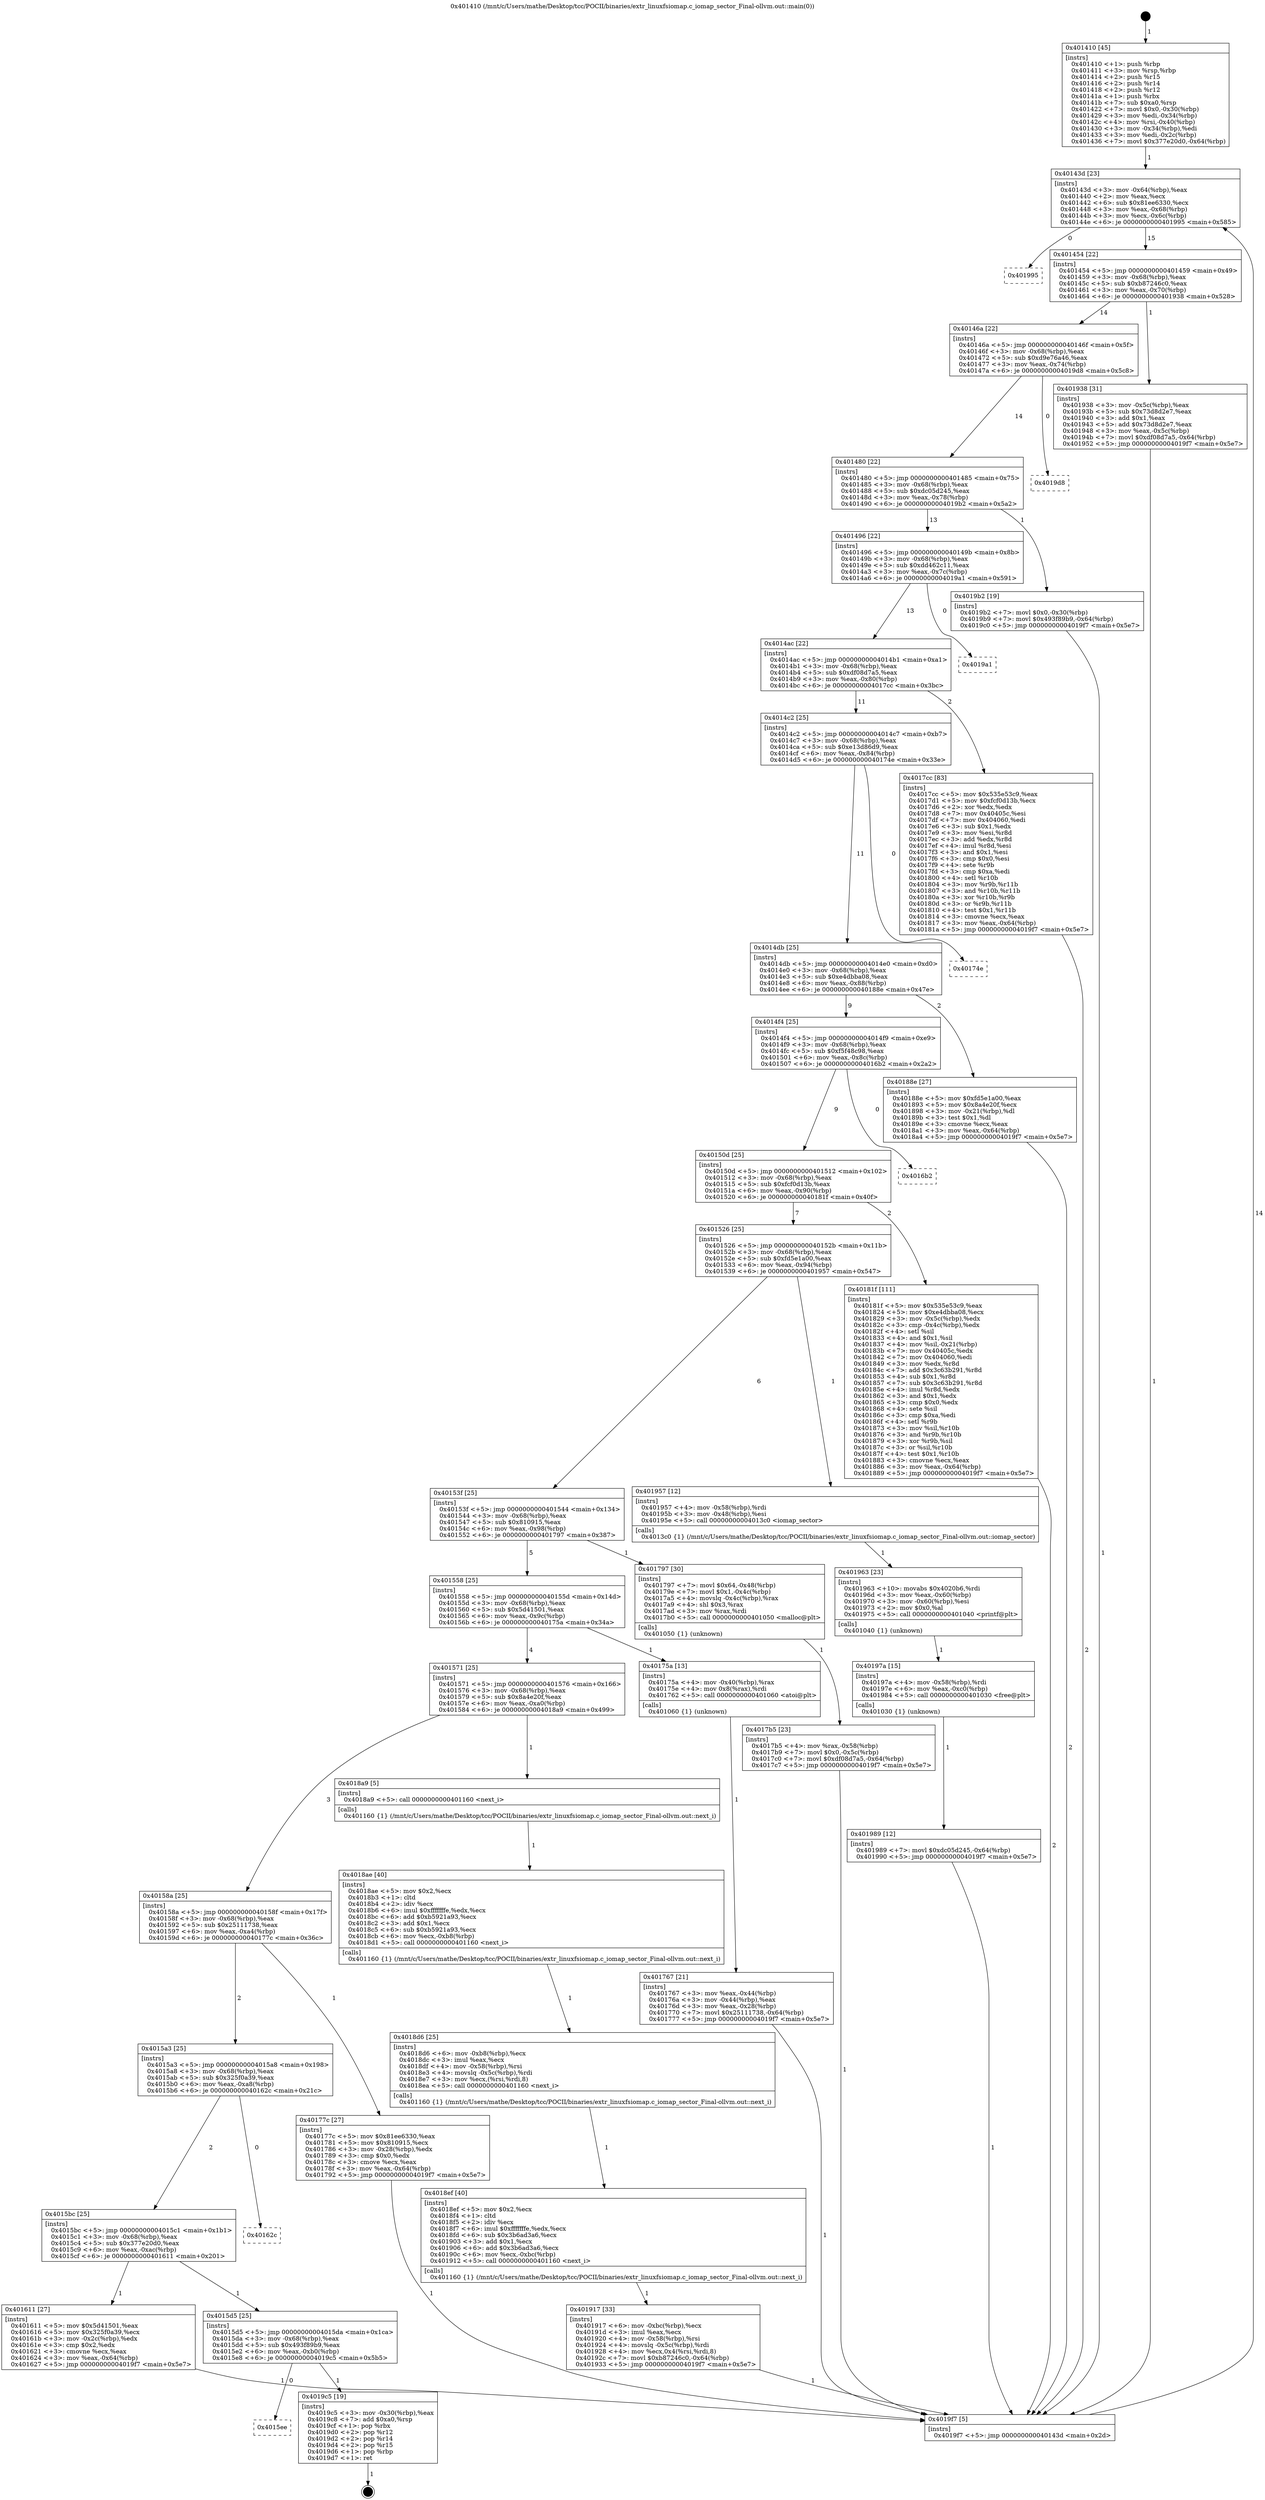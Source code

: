 digraph "0x401410" {
  label = "0x401410 (/mnt/c/Users/mathe/Desktop/tcc/POCII/binaries/extr_linuxfsiomap.c_iomap_sector_Final-ollvm.out::main(0))"
  labelloc = "t"
  node[shape=record]

  Entry [label="",width=0.3,height=0.3,shape=circle,fillcolor=black,style=filled]
  "0x40143d" [label="{
     0x40143d [23]\l
     | [instrs]\l
     &nbsp;&nbsp;0x40143d \<+3\>: mov -0x64(%rbp),%eax\l
     &nbsp;&nbsp;0x401440 \<+2\>: mov %eax,%ecx\l
     &nbsp;&nbsp;0x401442 \<+6\>: sub $0x81ee6330,%ecx\l
     &nbsp;&nbsp;0x401448 \<+3\>: mov %eax,-0x68(%rbp)\l
     &nbsp;&nbsp;0x40144b \<+3\>: mov %ecx,-0x6c(%rbp)\l
     &nbsp;&nbsp;0x40144e \<+6\>: je 0000000000401995 \<main+0x585\>\l
  }"]
  "0x401995" [label="{
     0x401995\l
  }", style=dashed]
  "0x401454" [label="{
     0x401454 [22]\l
     | [instrs]\l
     &nbsp;&nbsp;0x401454 \<+5\>: jmp 0000000000401459 \<main+0x49\>\l
     &nbsp;&nbsp;0x401459 \<+3\>: mov -0x68(%rbp),%eax\l
     &nbsp;&nbsp;0x40145c \<+5\>: sub $0xb87246c0,%eax\l
     &nbsp;&nbsp;0x401461 \<+3\>: mov %eax,-0x70(%rbp)\l
     &nbsp;&nbsp;0x401464 \<+6\>: je 0000000000401938 \<main+0x528\>\l
  }"]
  Exit [label="",width=0.3,height=0.3,shape=circle,fillcolor=black,style=filled,peripheries=2]
  "0x401938" [label="{
     0x401938 [31]\l
     | [instrs]\l
     &nbsp;&nbsp;0x401938 \<+3\>: mov -0x5c(%rbp),%eax\l
     &nbsp;&nbsp;0x40193b \<+5\>: sub $0x73d8d2e7,%eax\l
     &nbsp;&nbsp;0x401940 \<+3\>: add $0x1,%eax\l
     &nbsp;&nbsp;0x401943 \<+5\>: add $0x73d8d2e7,%eax\l
     &nbsp;&nbsp;0x401948 \<+3\>: mov %eax,-0x5c(%rbp)\l
     &nbsp;&nbsp;0x40194b \<+7\>: movl $0xdf08d7a5,-0x64(%rbp)\l
     &nbsp;&nbsp;0x401952 \<+5\>: jmp 00000000004019f7 \<main+0x5e7\>\l
  }"]
  "0x40146a" [label="{
     0x40146a [22]\l
     | [instrs]\l
     &nbsp;&nbsp;0x40146a \<+5\>: jmp 000000000040146f \<main+0x5f\>\l
     &nbsp;&nbsp;0x40146f \<+3\>: mov -0x68(%rbp),%eax\l
     &nbsp;&nbsp;0x401472 \<+5\>: sub $0xd9e76a46,%eax\l
     &nbsp;&nbsp;0x401477 \<+3\>: mov %eax,-0x74(%rbp)\l
     &nbsp;&nbsp;0x40147a \<+6\>: je 00000000004019d8 \<main+0x5c8\>\l
  }"]
  "0x4015ee" [label="{
     0x4015ee\l
  }", style=dashed]
  "0x4019d8" [label="{
     0x4019d8\l
  }", style=dashed]
  "0x401480" [label="{
     0x401480 [22]\l
     | [instrs]\l
     &nbsp;&nbsp;0x401480 \<+5\>: jmp 0000000000401485 \<main+0x75\>\l
     &nbsp;&nbsp;0x401485 \<+3\>: mov -0x68(%rbp),%eax\l
     &nbsp;&nbsp;0x401488 \<+5\>: sub $0xdc05d245,%eax\l
     &nbsp;&nbsp;0x40148d \<+3\>: mov %eax,-0x78(%rbp)\l
     &nbsp;&nbsp;0x401490 \<+6\>: je 00000000004019b2 \<main+0x5a2\>\l
  }"]
  "0x4019c5" [label="{
     0x4019c5 [19]\l
     | [instrs]\l
     &nbsp;&nbsp;0x4019c5 \<+3\>: mov -0x30(%rbp),%eax\l
     &nbsp;&nbsp;0x4019c8 \<+7\>: add $0xa0,%rsp\l
     &nbsp;&nbsp;0x4019cf \<+1\>: pop %rbx\l
     &nbsp;&nbsp;0x4019d0 \<+2\>: pop %r12\l
     &nbsp;&nbsp;0x4019d2 \<+2\>: pop %r14\l
     &nbsp;&nbsp;0x4019d4 \<+2\>: pop %r15\l
     &nbsp;&nbsp;0x4019d6 \<+1\>: pop %rbp\l
     &nbsp;&nbsp;0x4019d7 \<+1\>: ret\l
  }"]
  "0x4019b2" [label="{
     0x4019b2 [19]\l
     | [instrs]\l
     &nbsp;&nbsp;0x4019b2 \<+7\>: movl $0x0,-0x30(%rbp)\l
     &nbsp;&nbsp;0x4019b9 \<+7\>: movl $0x493f89b9,-0x64(%rbp)\l
     &nbsp;&nbsp;0x4019c0 \<+5\>: jmp 00000000004019f7 \<main+0x5e7\>\l
  }"]
  "0x401496" [label="{
     0x401496 [22]\l
     | [instrs]\l
     &nbsp;&nbsp;0x401496 \<+5\>: jmp 000000000040149b \<main+0x8b\>\l
     &nbsp;&nbsp;0x40149b \<+3\>: mov -0x68(%rbp),%eax\l
     &nbsp;&nbsp;0x40149e \<+5\>: sub $0xdd462c11,%eax\l
     &nbsp;&nbsp;0x4014a3 \<+3\>: mov %eax,-0x7c(%rbp)\l
     &nbsp;&nbsp;0x4014a6 \<+6\>: je 00000000004019a1 \<main+0x591\>\l
  }"]
  "0x401989" [label="{
     0x401989 [12]\l
     | [instrs]\l
     &nbsp;&nbsp;0x401989 \<+7\>: movl $0xdc05d245,-0x64(%rbp)\l
     &nbsp;&nbsp;0x401990 \<+5\>: jmp 00000000004019f7 \<main+0x5e7\>\l
  }"]
  "0x4019a1" [label="{
     0x4019a1\l
  }", style=dashed]
  "0x4014ac" [label="{
     0x4014ac [22]\l
     | [instrs]\l
     &nbsp;&nbsp;0x4014ac \<+5\>: jmp 00000000004014b1 \<main+0xa1\>\l
     &nbsp;&nbsp;0x4014b1 \<+3\>: mov -0x68(%rbp),%eax\l
     &nbsp;&nbsp;0x4014b4 \<+5\>: sub $0xdf08d7a5,%eax\l
     &nbsp;&nbsp;0x4014b9 \<+3\>: mov %eax,-0x80(%rbp)\l
     &nbsp;&nbsp;0x4014bc \<+6\>: je 00000000004017cc \<main+0x3bc\>\l
  }"]
  "0x40197a" [label="{
     0x40197a [15]\l
     | [instrs]\l
     &nbsp;&nbsp;0x40197a \<+4\>: mov -0x58(%rbp),%rdi\l
     &nbsp;&nbsp;0x40197e \<+6\>: mov %eax,-0xc0(%rbp)\l
     &nbsp;&nbsp;0x401984 \<+5\>: call 0000000000401030 \<free@plt\>\l
     | [calls]\l
     &nbsp;&nbsp;0x401030 \{1\} (unknown)\l
  }"]
  "0x4017cc" [label="{
     0x4017cc [83]\l
     | [instrs]\l
     &nbsp;&nbsp;0x4017cc \<+5\>: mov $0x535e53c9,%eax\l
     &nbsp;&nbsp;0x4017d1 \<+5\>: mov $0xfcf0d13b,%ecx\l
     &nbsp;&nbsp;0x4017d6 \<+2\>: xor %edx,%edx\l
     &nbsp;&nbsp;0x4017d8 \<+7\>: mov 0x40405c,%esi\l
     &nbsp;&nbsp;0x4017df \<+7\>: mov 0x404060,%edi\l
     &nbsp;&nbsp;0x4017e6 \<+3\>: sub $0x1,%edx\l
     &nbsp;&nbsp;0x4017e9 \<+3\>: mov %esi,%r8d\l
     &nbsp;&nbsp;0x4017ec \<+3\>: add %edx,%r8d\l
     &nbsp;&nbsp;0x4017ef \<+4\>: imul %r8d,%esi\l
     &nbsp;&nbsp;0x4017f3 \<+3\>: and $0x1,%esi\l
     &nbsp;&nbsp;0x4017f6 \<+3\>: cmp $0x0,%esi\l
     &nbsp;&nbsp;0x4017f9 \<+4\>: sete %r9b\l
     &nbsp;&nbsp;0x4017fd \<+3\>: cmp $0xa,%edi\l
     &nbsp;&nbsp;0x401800 \<+4\>: setl %r10b\l
     &nbsp;&nbsp;0x401804 \<+3\>: mov %r9b,%r11b\l
     &nbsp;&nbsp;0x401807 \<+3\>: and %r10b,%r11b\l
     &nbsp;&nbsp;0x40180a \<+3\>: xor %r10b,%r9b\l
     &nbsp;&nbsp;0x40180d \<+3\>: or %r9b,%r11b\l
     &nbsp;&nbsp;0x401810 \<+4\>: test $0x1,%r11b\l
     &nbsp;&nbsp;0x401814 \<+3\>: cmovne %ecx,%eax\l
     &nbsp;&nbsp;0x401817 \<+3\>: mov %eax,-0x64(%rbp)\l
     &nbsp;&nbsp;0x40181a \<+5\>: jmp 00000000004019f7 \<main+0x5e7\>\l
  }"]
  "0x4014c2" [label="{
     0x4014c2 [25]\l
     | [instrs]\l
     &nbsp;&nbsp;0x4014c2 \<+5\>: jmp 00000000004014c7 \<main+0xb7\>\l
     &nbsp;&nbsp;0x4014c7 \<+3\>: mov -0x68(%rbp),%eax\l
     &nbsp;&nbsp;0x4014ca \<+5\>: sub $0xe13d86d9,%eax\l
     &nbsp;&nbsp;0x4014cf \<+6\>: mov %eax,-0x84(%rbp)\l
     &nbsp;&nbsp;0x4014d5 \<+6\>: je 000000000040174e \<main+0x33e\>\l
  }"]
  "0x401963" [label="{
     0x401963 [23]\l
     | [instrs]\l
     &nbsp;&nbsp;0x401963 \<+10\>: movabs $0x4020b6,%rdi\l
     &nbsp;&nbsp;0x40196d \<+3\>: mov %eax,-0x60(%rbp)\l
     &nbsp;&nbsp;0x401970 \<+3\>: mov -0x60(%rbp),%esi\l
     &nbsp;&nbsp;0x401973 \<+2\>: mov $0x0,%al\l
     &nbsp;&nbsp;0x401975 \<+5\>: call 0000000000401040 \<printf@plt\>\l
     | [calls]\l
     &nbsp;&nbsp;0x401040 \{1\} (unknown)\l
  }"]
  "0x40174e" [label="{
     0x40174e\l
  }", style=dashed]
  "0x4014db" [label="{
     0x4014db [25]\l
     | [instrs]\l
     &nbsp;&nbsp;0x4014db \<+5\>: jmp 00000000004014e0 \<main+0xd0\>\l
     &nbsp;&nbsp;0x4014e0 \<+3\>: mov -0x68(%rbp),%eax\l
     &nbsp;&nbsp;0x4014e3 \<+5\>: sub $0xe4dbba08,%eax\l
     &nbsp;&nbsp;0x4014e8 \<+6\>: mov %eax,-0x88(%rbp)\l
     &nbsp;&nbsp;0x4014ee \<+6\>: je 000000000040188e \<main+0x47e\>\l
  }"]
  "0x401917" [label="{
     0x401917 [33]\l
     | [instrs]\l
     &nbsp;&nbsp;0x401917 \<+6\>: mov -0xbc(%rbp),%ecx\l
     &nbsp;&nbsp;0x40191d \<+3\>: imul %eax,%ecx\l
     &nbsp;&nbsp;0x401920 \<+4\>: mov -0x58(%rbp),%rsi\l
     &nbsp;&nbsp;0x401924 \<+4\>: movslq -0x5c(%rbp),%rdi\l
     &nbsp;&nbsp;0x401928 \<+4\>: mov %ecx,0x4(%rsi,%rdi,8)\l
     &nbsp;&nbsp;0x40192c \<+7\>: movl $0xb87246c0,-0x64(%rbp)\l
     &nbsp;&nbsp;0x401933 \<+5\>: jmp 00000000004019f7 \<main+0x5e7\>\l
  }"]
  "0x40188e" [label="{
     0x40188e [27]\l
     | [instrs]\l
     &nbsp;&nbsp;0x40188e \<+5\>: mov $0xfd5e1a00,%eax\l
     &nbsp;&nbsp;0x401893 \<+5\>: mov $0x8a4e20f,%ecx\l
     &nbsp;&nbsp;0x401898 \<+3\>: mov -0x21(%rbp),%dl\l
     &nbsp;&nbsp;0x40189b \<+3\>: test $0x1,%dl\l
     &nbsp;&nbsp;0x40189e \<+3\>: cmovne %ecx,%eax\l
     &nbsp;&nbsp;0x4018a1 \<+3\>: mov %eax,-0x64(%rbp)\l
     &nbsp;&nbsp;0x4018a4 \<+5\>: jmp 00000000004019f7 \<main+0x5e7\>\l
  }"]
  "0x4014f4" [label="{
     0x4014f4 [25]\l
     | [instrs]\l
     &nbsp;&nbsp;0x4014f4 \<+5\>: jmp 00000000004014f9 \<main+0xe9\>\l
     &nbsp;&nbsp;0x4014f9 \<+3\>: mov -0x68(%rbp),%eax\l
     &nbsp;&nbsp;0x4014fc \<+5\>: sub $0xf5f48c98,%eax\l
     &nbsp;&nbsp;0x401501 \<+6\>: mov %eax,-0x8c(%rbp)\l
     &nbsp;&nbsp;0x401507 \<+6\>: je 00000000004016b2 \<main+0x2a2\>\l
  }"]
  "0x4018ef" [label="{
     0x4018ef [40]\l
     | [instrs]\l
     &nbsp;&nbsp;0x4018ef \<+5\>: mov $0x2,%ecx\l
     &nbsp;&nbsp;0x4018f4 \<+1\>: cltd\l
     &nbsp;&nbsp;0x4018f5 \<+2\>: idiv %ecx\l
     &nbsp;&nbsp;0x4018f7 \<+6\>: imul $0xfffffffe,%edx,%ecx\l
     &nbsp;&nbsp;0x4018fd \<+6\>: sub $0x3b6ad3a6,%ecx\l
     &nbsp;&nbsp;0x401903 \<+3\>: add $0x1,%ecx\l
     &nbsp;&nbsp;0x401906 \<+6\>: add $0x3b6ad3a6,%ecx\l
     &nbsp;&nbsp;0x40190c \<+6\>: mov %ecx,-0xbc(%rbp)\l
     &nbsp;&nbsp;0x401912 \<+5\>: call 0000000000401160 \<next_i\>\l
     | [calls]\l
     &nbsp;&nbsp;0x401160 \{1\} (/mnt/c/Users/mathe/Desktop/tcc/POCII/binaries/extr_linuxfsiomap.c_iomap_sector_Final-ollvm.out::next_i)\l
  }"]
  "0x4016b2" [label="{
     0x4016b2\l
  }", style=dashed]
  "0x40150d" [label="{
     0x40150d [25]\l
     | [instrs]\l
     &nbsp;&nbsp;0x40150d \<+5\>: jmp 0000000000401512 \<main+0x102\>\l
     &nbsp;&nbsp;0x401512 \<+3\>: mov -0x68(%rbp),%eax\l
     &nbsp;&nbsp;0x401515 \<+5\>: sub $0xfcf0d13b,%eax\l
     &nbsp;&nbsp;0x40151a \<+6\>: mov %eax,-0x90(%rbp)\l
     &nbsp;&nbsp;0x401520 \<+6\>: je 000000000040181f \<main+0x40f\>\l
  }"]
  "0x4018d6" [label="{
     0x4018d6 [25]\l
     | [instrs]\l
     &nbsp;&nbsp;0x4018d6 \<+6\>: mov -0xb8(%rbp),%ecx\l
     &nbsp;&nbsp;0x4018dc \<+3\>: imul %eax,%ecx\l
     &nbsp;&nbsp;0x4018df \<+4\>: mov -0x58(%rbp),%rsi\l
     &nbsp;&nbsp;0x4018e3 \<+4\>: movslq -0x5c(%rbp),%rdi\l
     &nbsp;&nbsp;0x4018e7 \<+3\>: mov %ecx,(%rsi,%rdi,8)\l
     &nbsp;&nbsp;0x4018ea \<+5\>: call 0000000000401160 \<next_i\>\l
     | [calls]\l
     &nbsp;&nbsp;0x401160 \{1\} (/mnt/c/Users/mathe/Desktop/tcc/POCII/binaries/extr_linuxfsiomap.c_iomap_sector_Final-ollvm.out::next_i)\l
  }"]
  "0x40181f" [label="{
     0x40181f [111]\l
     | [instrs]\l
     &nbsp;&nbsp;0x40181f \<+5\>: mov $0x535e53c9,%eax\l
     &nbsp;&nbsp;0x401824 \<+5\>: mov $0xe4dbba08,%ecx\l
     &nbsp;&nbsp;0x401829 \<+3\>: mov -0x5c(%rbp),%edx\l
     &nbsp;&nbsp;0x40182c \<+3\>: cmp -0x4c(%rbp),%edx\l
     &nbsp;&nbsp;0x40182f \<+4\>: setl %sil\l
     &nbsp;&nbsp;0x401833 \<+4\>: and $0x1,%sil\l
     &nbsp;&nbsp;0x401837 \<+4\>: mov %sil,-0x21(%rbp)\l
     &nbsp;&nbsp;0x40183b \<+7\>: mov 0x40405c,%edx\l
     &nbsp;&nbsp;0x401842 \<+7\>: mov 0x404060,%edi\l
     &nbsp;&nbsp;0x401849 \<+3\>: mov %edx,%r8d\l
     &nbsp;&nbsp;0x40184c \<+7\>: add $0x3c63b291,%r8d\l
     &nbsp;&nbsp;0x401853 \<+4\>: sub $0x1,%r8d\l
     &nbsp;&nbsp;0x401857 \<+7\>: sub $0x3c63b291,%r8d\l
     &nbsp;&nbsp;0x40185e \<+4\>: imul %r8d,%edx\l
     &nbsp;&nbsp;0x401862 \<+3\>: and $0x1,%edx\l
     &nbsp;&nbsp;0x401865 \<+3\>: cmp $0x0,%edx\l
     &nbsp;&nbsp;0x401868 \<+4\>: sete %sil\l
     &nbsp;&nbsp;0x40186c \<+3\>: cmp $0xa,%edi\l
     &nbsp;&nbsp;0x40186f \<+4\>: setl %r9b\l
     &nbsp;&nbsp;0x401873 \<+3\>: mov %sil,%r10b\l
     &nbsp;&nbsp;0x401876 \<+3\>: and %r9b,%r10b\l
     &nbsp;&nbsp;0x401879 \<+3\>: xor %r9b,%sil\l
     &nbsp;&nbsp;0x40187c \<+3\>: or %sil,%r10b\l
     &nbsp;&nbsp;0x40187f \<+4\>: test $0x1,%r10b\l
     &nbsp;&nbsp;0x401883 \<+3\>: cmovne %ecx,%eax\l
     &nbsp;&nbsp;0x401886 \<+3\>: mov %eax,-0x64(%rbp)\l
     &nbsp;&nbsp;0x401889 \<+5\>: jmp 00000000004019f7 \<main+0x5e7\>\l
  }"]
  "0x401526" [label="{
     0x401526 [25]\l
     | [instrs]\l
     &nbsp;&nbsp;0x401526 \<+5\>: jmp 000000000040152b \<main+0x11b\>\l
     &nbsp;&nbsp;0x40152b \<+3\>: mov -0x68(%rbp),%eax\l
     &nbsp;&nbsp;0x40152e \<+5\>: sub $0xfd5e1a00,%eax\l
     &nbsp;&nbsp;0x401533 \<+6\>: mov %eax,-0x94(%rbp)\l
     &nbsp;&nbsp;0x401539 \<+6\>: je 0000000000401957 \<main+0x547\>\l
  }"]
  "0x4018ae" [label="{
     0x4018ae [40]\l
     | [instrs]\l
     &nbsp;&nbsp;0x4018ae \<+5\>: mov $0x2,%ecx\l
     &nbsp;&nbsp;0x4018b3 \<+1\>: cltd\l
     &nbsp;&nbsp;0x4018b4 \<+2\>: idiv %ecx\l
     &nbsp;&nbsp;0x4018b6 \<+6\>: imul $0xfffffffe,%edx,%ecx\l
     &nbsp;&nbsp;0x4018bc \<+6\>: add $0xb5921a93,%ecx\l
     &nbsp;&nbsp;0x4018c2 \<+3\>: add $0x1,%ecx\l
     &nbsp;&nbsp;0x4018c5 \<+6\>: sub $0xb5921a93,%ecx\l
     &nbsp;&nbsp;0x4018cb \<+6\>: mov %ecx,-0xb8(%rbp)\l
     &nbsp;&nbsp;0x4018d1 \<+5\>: call 0000000000401160 \<next_i\>\l
     | [calls]\l
     &nbsp;&nbsp;0x401160 \{1\} (/mnt/c/Users/mathe/Desktop/tcc/POCII/binaries/extr_linuxfsiomap.c_iomap_sector_Final-ollvm.out::next_i)\l
  }"]
  "0x401957" [label="{
     0x401957 [12]\l
     | [instrs]\l
     &nbsp;&nbsp;0x401957 \<+4\>: mov -0x58(%rbp),%rdi\l
     &nbsp;&nbsp;0x40195b \<+3\>: mov -0x48(%rbp),%esi\l
     &nbsp;&nbsp;0x40195e \<+5\>: call 00000000004013c0 \<iomap_sector\>\l
     | [calls]\l
     &nbsp;&nbsp;0x4013c0 \{1\} (/mnt/c/Users/mathe/Desktop/tcc/POCII/binaries/extr_linuxfsiomap.c_iomap_sector_Final-ollvm.out::iomap_sector)\l
  }"]
  "0x40153f" [label="{
     0x40153f [25]\l
     | [instrs]\l
     &nbsp;&nbsp;0x40153f \<+5\>: jmp 0000000000401544 \<main+0x134\>\l
     &nbsp;&nbsp;0x401544 \<+3\>: mov -0x68(%rbp),%eax\l
     &nbsp;&nbsp;0x401547 \<+5\>: sub $0x810915,%eax\l
     &nbsp;&nbsp;0x40154c \<+6\>: mov %eax,-0x98(%rbp)\l
     &nbsp;&nbsp;0x401552 \<+6\>: je 0000000000401797 \<main+0x387\>\l
  }"]
  "0x4017b5" [label="{
     0x4017b5 [23]\l
     | [instrs]\l
     &nbsp;&nbsp;0x4017b5 \<+4\>: mov %rax,-0x58(%rbp)\l
     &nbsp;&nbsp;0x4017b9 \<+7\>: movl $0x0,-0x5c(%rbp)\l
     &nbsp;&nbsp;0x4017c0 \<+7\>: movl $0xdf08d7a5,-0x64(%rbp)\l
     &nbsp;&nbsp;0x4017c7 \<+5\>: jmp 00000000004019f7 \<main+0x5e7\>\l
  }"]
  "0x401797" [label="{
     0x401797 [30]\l
     | [instrs]\l
     &nbsp;&nbsp;0x401797 \<+7\>: movl $0x64,-0x48(%rbp)\l
     &nbsp;&nbsp;0x40179e \<+7\>: movl $0x1,-0x4c(%rbp)\l
     &nbsp;&nbsp;0x4017a5 \<+4\>: movslq -0x4c(%rbp),%rax\l
     &nbsp;&nbsp;0x4017a9 \<+4\>: shl $0x3,%rax\l
     &nbsp;&nbsp;0x4017ad \<+3\>: mov %rax,%rdi\l
     &nbsp;&nbsp;0x4017b0 \<+5\>: call 0000000000401050 \<malloc@plt\>\l
     | [calls]\l
     &nbsp;&nbsp;0x401050 \{1\} (unknown)\l
  }"]
  "0x401558" [label="{
     0x401558 [25]\l
     | [instrs]\l
     &nbsp;&nbsp;0x401558 \<+5\>: jmp 000000000040155d \<main+0x14d\>\l
     &nbsp;&nbsp;0x40155d \<+3\>: mov -0x68(%rbp),%eax\l
     &nbsp;&nbsp;0x401560 \<+5\>: sub $0x5d41501,%eax\l
     &nbsp;&nbsp;0x401565 \<+6\>: mov %eax,-0x9c(%rbp)\l
     &nbsp;&nbsp;0x40156b \<+6\>: je 000000000040175a \<main+0x34a\>\l
  }"]
  "0x401767" [label="{
     0x401767 [21]\l
     | [instrs]\l
     &nbsp;&nbsp;0x401767 \<+3\>: mov %eax,-0x44(%rbp)\l
     &nbsp;&nbsp;0x40176a \<+3\>: mov -0x44(%rbp),%eax\l
     &nbsp;&nbsp;0x40176d \<+3\>: mov %eax,-0x28(%rbp)\l
     &nbsp;&nbsp;0x401770 \<+7\>: movl $0x25111738,-0x64(%rbp)\l
     &nbsp;&nbsp;0x401777 \<+5\>: jmp 00000000004019f7 \<main+0x5e7\>\l
  }"]
  "0x40175a" [label="{
     0x40175a [13]\l
     | [instrs]\l
     &nbsp;&nbsp;0x40175a \<+4\>: mov -0x40(%rbp),%rax\l
     &nbsp;&nbsp;0x40175e \<+4\>: mov 0x8(%rax),%rdi\l
     &nbsp;&nbsp;0x401762 \<+5\>: call 0000000000401060 \<atoi@plt\>\l
     | [calls]\l
     &nbsp;&nbsp;0x401060 \{1\} (unknown)\l
  }"]
  "0x401571" [label="{
     0x401571 [25]\l
     | [instrs]\l
     &nbsp;&nbsp;0x401571 \<+5\>: jmp 0000000000401576 \<main+0x166\>\l
     &nbsp;&nbsp;0x401576 \<+3\>: mov -0x68(%rbp),%eax\l
     &nbsp;&nbsp;0x401579 \<+5\>: sub $0x8a4e20f,%eax\l
     &nbsp;&nbsp;0x40157e \<+6\>: mov %eax,-0xa0(%rbp)\l
     &nbsp;&nbsp;0x401584 \<+6\>: je 00000000004018a9 \<main+0x499\>\l
  }"]
  "0x401410" [label="{
     0x401410 [45]\l
     | [instrs]\l
     &nbsp;&nbsp;0x401410 \<+1\>: push %rbp\l
     &nbsp;&nbsp;0x401411 \<+3\>: mov %rsp,%rbp\l
     &nbsp;&nbsp;0x401414 \<+2\>: push %r15\l
     &nbsp;&nbsp;0x401416 \<+2\>: push %r14\l
     &nbsp;&nbsp;0x401418 \<+2\>: push %r12\l
     &nbsp;&nbsp;0x40141a \<+1\>: push %rbx\l
     &nbsp;&nbsp;0x40141b \<+7\>: sub $0xa0,%rsp\l
     &nbsp;&nbsp;0x401422 \<+7\>: movl $0x0,-0x30(%rbp)\l
     &nbsp;&nbsp;0x401429 \<+3\>: mov %edi,-0x34(%rbp)\l
     &nbsp;&nbsp;0x40142c \<+4\>: mov %rsi,-0x40(%rbp)\l
     &nbsp;&nbsp;0x401430 \<+3\>: mov -0x34(%rbp),%edi\l
     &nbsp;&nbsp;0x401433 \<+3\>: mov %edi,-0x2c(%rbp)\l
     &nbsp;&nbsp;0x401436 \<+7\>: movl $0x377e20d0,-0x64(%rbp)\l
  }"]
  "0x4018a9" [label="{
     0x4018a9 [5]\l
     | [instrs]\l
     &nbsp;&nbsp;0x4018a9 \<+5\>: call 0000000000401160 \<next_i\>\l
     | [calls]\l
     &nbsp;&nbsp;0x401160 \{1\} (/mnt/c/Users/mathe/Desktop/tcc/POCII/binaries/extr_linuxfsiomap.c_iomap_sector_Final-ollvm.out::next_i)\l
  }"]
  "0x40158a" [label="{
     0x40158a [25]\l
     | [instrs]\l
     &nbsp;&nbsp;0x40158a \<+5\>: jmp 000000000040158f \<main+0x17f\>\l
     &nbsp;&nbsp;0x40158f \<+3\>: mov -0x68(%rbp),%eax\l
     &nbsp;&nbsp;0x401592 \<+5\>: sub $0x25111738,%eax\l
     &nbsp;&nbsp;0x401597 \<+6\>: mov %eax,-0xa4(%rbp)\l
     &nbsp;&nbsp;0x40159d \<+6\>: je 000000000040177c \<main+0x36c\>\l
  }"]
  "0x4019f7" [label="{
     0x4019f7 [5]\l
     | [instrs]\l
     &nbsp;&nbsp;0x4019f7 \<+5\>: jmp 000000000040143d \<main+0x2d\>\l
  }"]
  "0x40177c" [label="{
     0x40177c [27]\l
     | [instrs]\l
     &nbsp;&nbsp;0x40177c \<+5\>: mov $0x81ee6330,%eax\l
     &nbsp;&nbsp;0x401781 \<+5\>: mov $0x810915,%ecx\l
     &nbsp;&nbsp;0x401786 \<+3\>: mov -0x28(%rbp),%edx\l
     &nbsp;&nbsp;0x401789 \<+3\>: cmp $0x0,%edx\l
     &nbsp;&nbsp;0x40178c \<+3\>: cmove %ecx,%eax\l
     &nbsp;&nbsp;0x40178f \<+3\>: mov %eax,-0x64(%rbp)\l
     &nbsp;&nbsp;0x401792 \<+5\>: jmp 00000000004019f7 \<main+0x5e7\>\l
  }"]
  "0x4015a3" [label="{
     0x4015a3 [25]\l
     | [instrs]\l
     &nbsp;&nbsp;0x4015a3 \<+5\>: jmp 00000000004015a8 \<main+0x198\>\l
     &nbsp;&nbsp;0x4015a8 \<+3\>: mov -0x68(%rbp),%eax\l
     &nbsp;&nbsp;0x4015ab \<+5\>: sub $0x325f0a39,%eax\l
     &nbsp;&nbsp;0x4015b0 \<+6\>: mov %eax,-0xa8(%rbp)\l
     &nbsp;&nbsp;0x4015b6 \<+6\>: je 000000000040162c \<main+0x21c\>\l
  }"]
  "0x4015d5" [label="{
     0x4015d5 [25]\l
     | [instrs]\l
     &nbsp;&nbsp;0x4015d5 \<+5\>: jmp 00000000004015da \<main+0x1ca\>\l
     &nbsp;&nbsp;0x4015da \<+3\>: mov -0x68(%rbp),%eax\l
     &nbsp;&nbsp;0x4015dd \<+5\>: sub $0x493f89b9,%eax\l
     &nbsp;&nbsp;0x4015e2 \<+6\>: mov %eax,-0xb0(%rbp)\l
     &nbsp;&nbsp;0x4015e8 \<+6\>: je 00000000004019c5 \<main+0x5b5\>\l
  }"]
  "0x40162c" [label="{
     0x40162c\l
  }", style=dashed]
  "0x4015bc" [label="{
     0x4015bc [25]\l
     | [instrs]\l
     &nbsp;&nbsp;0x4015bc \<+5\>: jmp 00000000004015c1 \<main+0x1b1\>\l
     &nbsp;&nbsp;0x4015c1 \<+3\>: mov -0x68(%rbp),%eax\l
     &nbsp;&nbsp;0x4015c4 \<+5\>: sub $0x377e20d0,%eax\l
     &nbsp;&nbsp;0x4015c9 \<+6\>: mov %eax,-0xac(%rbp)\l
     &nbsp;&nbsp;0x4015cf \<+6\>: je 0000000000401611 \<main+0x201\>\l
  }"]
  "0x401611" [label="{
     0x401611 [27]\l
     | [instrs]\l
     &nbsp;&nbsp;0x401611 \<+5\>: mov $0x5d41501,%eax\l
     &nbsp;&nbsp;0x401616 \<+5\>: mov $0x325f0a39,%ecx\l
     &nbsp;&nbsp;0x40161b \<+3\>: mov -0x2c(%rbp),%edx\l
     &nbsp;&nbsp;0x40161e \<+3\>: cmp $0x2,%edx\l
     &nbsp;&nbsp;0x401621 \<+3\>: cmovne %ecx,%eax\l
     &nbsp;&nbsp;0x401624 \<+3\>: mov %eax,-0x64(%rbp)\l
     &nbsp;&nbsp;0x401627 \<+5\>: jmp 00000000004019f7 \<main+0x5e7\>\l
  }"]
  Entry -> "0x401410" [label=" 1"]
  "0x40143d" -> "0x401995" [label=" 0"]
  "0x40143d" -> "0x401454" [label=" 15"]
  "0x4019c5" -> Exit [label=" 1"]
  "0x401454" -> "0x401938" [label=" 1"]
  "0x401454" -> "0x40146a" [label=" 14"]
  "0x4015d5" -> "0x4015ee" [label=" 0"]
  "0x40146a" -> "0x4019d8" [label=" 0"]
  "0x40146a" -> "0x401480" [label=" 14"]
  "0x4015d5" -> "0x4019c5" [label=" 1"]
  "0x401480" -> "0x4019b2" [label=" 1"]
  "0x401480" -> "0x401496" [label=" 13"]
  "0x4019b2" -> "0x4019f7" [label=" 1"]
  "0x401496" -> "0x4019a1" [label=" 0"]
  "0x401496" -> "0x4014ac" [label=" 13"]
  "0x401989" -> "0x4019f7" [label=" 1"]
  "0x4014ac" -> "0x4017cc" [label=" 2"]
  "0x4014ac" -> "0x4014c2" [label=" 11"]
  "0x40197a" -> "0x401989" [label=" 1"]
  "0x4014c2" -> "0x40174e" [label=" 0"]
  "0x4014c2" -> "0x4014db" [label=" 11"]
  "0x401963" -> "0x40197a" [label=" 1"]
  "0x4014db" -> "0x40188e" [label=" 2"]
  "0x4014db" -> "0x4014f4" [label=" 9"]
  "0x401957" -> "0x401963" [label=" 1"]
  "0x4014f4" -> "0x4016b2" [label=" 0"]
  "0x4014f4" -> "0x40150d" [label=" 9"]
  "0x401938" -> "0x4019f7" [label=" 1"]
  "0x40150d" -> "0x40181f" [label=" 2"]
  "0x40150d" -> "0x401526" [label=" 7"]
  "0x401917" -> "0x4019f7" [label=" 1"]
  "0x401526" -> "0x401957" [label=" 1"]
  "0x401526" -> "0x40153f" [label=" 6"]
  "0x4018ef" -> "0x401917" [label=" 1"]
  "0x40153f" -> "0x401797" [label=" 1"]
  "0x40153f" -> "0x401558" [label=" 5"]
  "0x4018d6" -> "0x4018ef" [label=" 1"]
  "0x401558" -> "0x40175a" [label=" 1"]
  "0x401558" -> "0x401571" [label=" 4"]
  "0x4018ae" -> "0x4018d6" [label=" 1"]
  "0x401571" -> "0x4018a9" [label=" 1"]
  "0x401571" -> "0x40158a" [label=" 3"]
  "0x4018a9" -> "0x4018ae" [label=" 1"]
  "0x40158a" -> "0x40177c" [label=" 1"]
  "0x40158a" -> "0x4015a3" [label=" 2"]
  "0x40188e" -> "0x4019f7" [label=" 2"]
  "0x4015a3" -> "0x40162c" [label=" 0"]
  "0x4015a3" -> "0x4015bc" [label=" 2"]
  "0x40181f" -> "0x4019f7" [label=" 2"]
  "0x4015bc" -> "0x401611" [label=" 1"]
  "0x4015bc" -> "0x4015d5" [label=" 1"]
  "0x401611" -> "0x4019f7" [label=" 1"]
  "0x401410" -> "0x40143d" [label=" 1"]
  "0x4019f7" -> "0x40143d" [label=" 14"]
  "0x40175a" -> "0x401767" [label=" 1"]
  "0x401767" -> "0x4019f7" [label=" 1"]
  "0x40177c" -> "0x4019f7" [label=" 1"]
  "0x401797" -> "0x4017b5" [label=" 1"]
  "0x4017b5" -> "0x4019f7" [label=" 1"]
  "0x4017cc" -> "0x4019f7" [label=" 2"]
}
